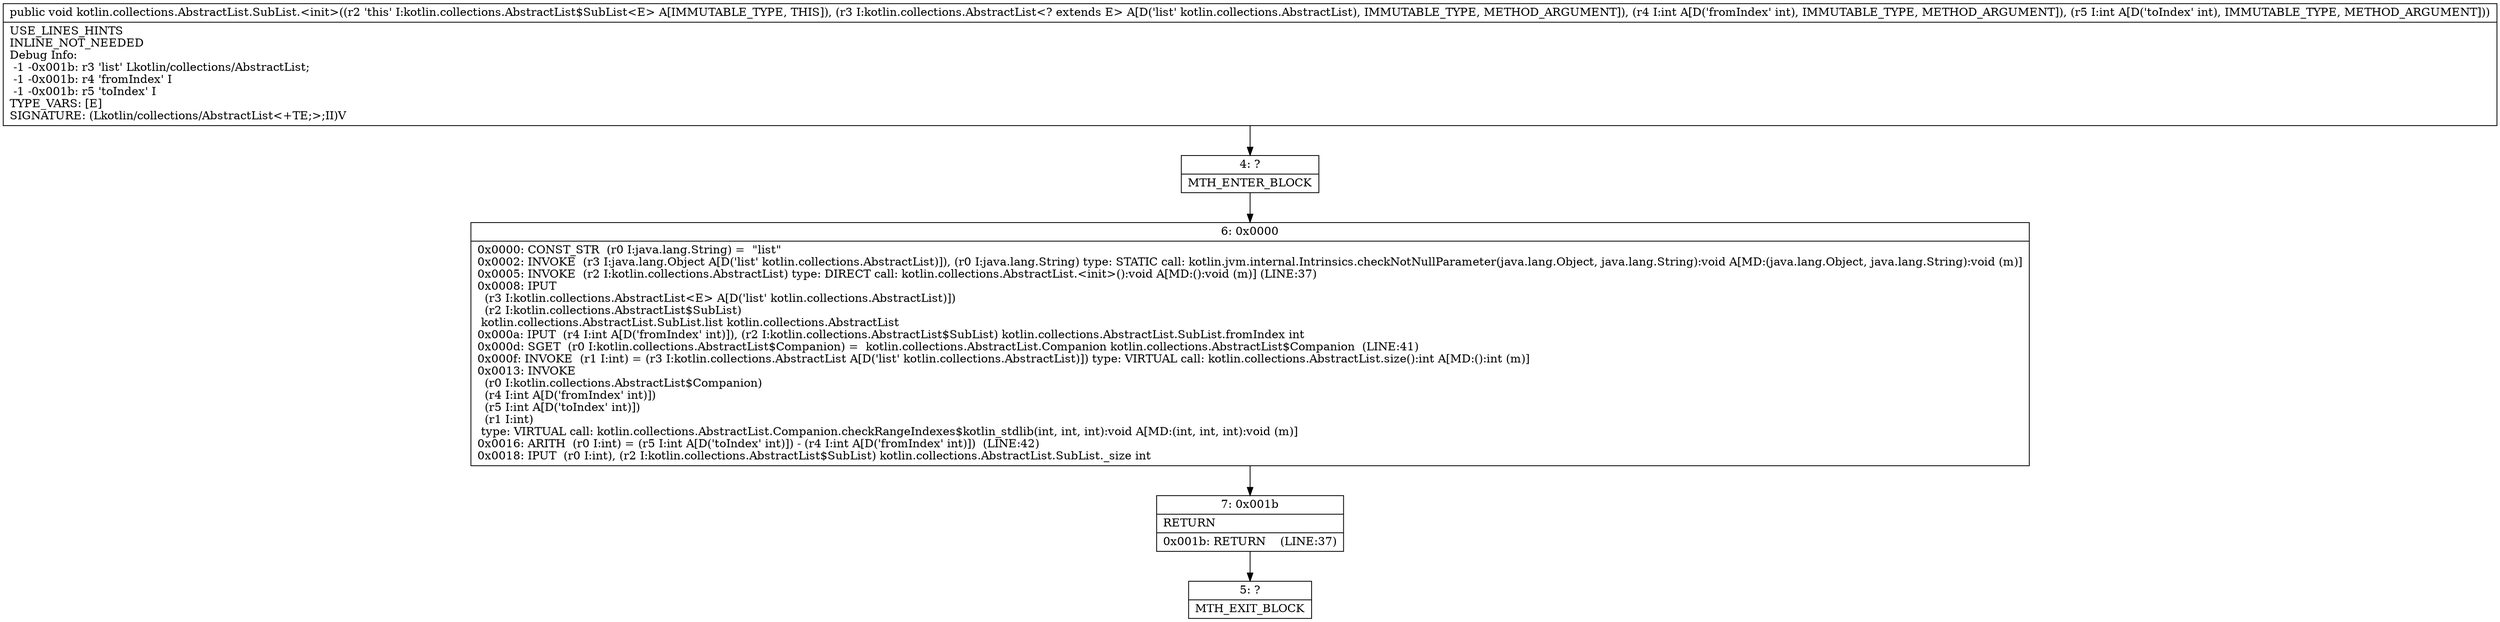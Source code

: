 digraph "CFG forkotlin.collections.AbstractList.SubList.\<init\>(Lkotlin\/collections\/AbstractList;II)V" {
Node_4 [shape=record,label="{4\:\ ?|MTH_ENTER_BLOCK\l}"];
Node_6 [shape=record,label="{6\:\ 0x0000|0x0000: CONST_STR  (r0 I:java.lang.String) =  \"list\" \l0x0002: INVOKE  (r3 I:java.lang.Object A[D('list' kotlin.collections.AbstractList)]), (r0 I:java.lang.String) type: STATIC call: kotlin.jvm.internal.Intrinsics.checkNotNullParameter(java.lang.Object, java.lang.String):void A[MD:(java.lang.Object, java.lang.String):void (m)]\l0x0005: INVOKE  (r2 I:kotlin.collections.AbstractList) type: DIRECT call: kotlin.collections.AbstractList.\<init\>():void A[MD:():void (m)] (LINE:37)\l0x0008: IPUT  \l  (r3 I:kotlin.collections.AbstractList\<E\> A[D('list' kotlin.collections.AbstractList)])\l  (r2 I:kotlin.collections.AbstractList$SubList)\l kotlin.collections.AbstractList.SubList.list kotlin.collections.AbstractList \l0x000a: IPUT  (r4 I:int A[D('fromIndex' int)]), (r2 I:kotlin.collections.AbstractList$SubList) kotlin.collections.AbstractList.SubList.fromIndex int \l0x000d: SGET  (r0 I:kotlin.collections.AbstractList$Companion) =  kotlin.collections.AbstractList.Companion kotlin.collections.AbstractList$Companion  (LINE:41)\l0x000f: INVOKE  (r1 I:int) = (r3 I:kotlin.collections.AbstractList A[D('list' kotlin.collections.AbstractList)]) type: VIRTUAL call: kotlin.collections.AbstractList.size():int A[MD:():int (m)]\l0x0013: INVOKE  \l  (r0 I:kotlin.collections.AbstractList$Companion)\l  (r4 I:int A[D('fromIndex' int)])\l  (r5 I:int A[D('toIndex' int)])\l  (r1 I:int)\l type: VIRTUAL call: kotlin.collections.AbstractList.Companion.checkRangeIndexes$kotlin_stdlib(int, int, int):void A[MD:(int, int, int):void (m)]\l0x0016: ARITH  (r0 I:int) = (r5 I:int A[D('toIndex' int)]) \- (r4 I:int A[D('fromIndex' int)])  (LINE:42)\l0x0018: IPUT  (r0 I:int), (r2 I:kotlin.collections.AbstractList$SubList) kotlin.collections.AbstractList.SubList._size int \l}"];
Node_7 [shape=record,label="{7\:\ 0x001b|RETURN\l|0x001b: RETURN    (LINE:37)\l}"];
Node_5 [shape=record,label="{5\:\ ?|MTH_EXIT_BLOCK\l}"];
MethodNode[shape=record,label="{public void kotlin.collections.AbstractList.SubList.\<init\>((r2 'this' I:kotlin.collections.AbstractList$SubList\<E\> A[IMMUTABLE_TYPE, THIS]), (r3 I:kotlin.collections.AbstractList\<? extends E\> A[D('list' kotlin.collections.AbstractList), IMMUTABLE_TYPE, METHOD_ARGUMENT]), (r4 I:int A[D('fromIndex' int), IMMUTABLE_TYPE, METHOD_ARGUMENT]), (r5 I:int A[D('toIndex' int), IMMUTABLE_TYPE, METHOD_ARGUMENT]))  | USE_LINES_HINTS\lINLINE_NOT_NEEDED\lDebug Info:\l  \-1 \-0x001b: r3 'list' Lkotlin\/collections\/AbstractList;\l  \-1 \-0x001b: r4 'fromIndex' I\l  \-1 \-0x001b: r5 'toIndex' I\lTYPE_VARS: [E]\lSIGNATURE: (Lkotlin\/collections\/AbstractList\<+TE;\>;II)V\l}"];
MethodNode -> Node_4;Node_4 -> Node_6;
Node_6 -> Node_7;
Node_7 -> Node_5;
}

